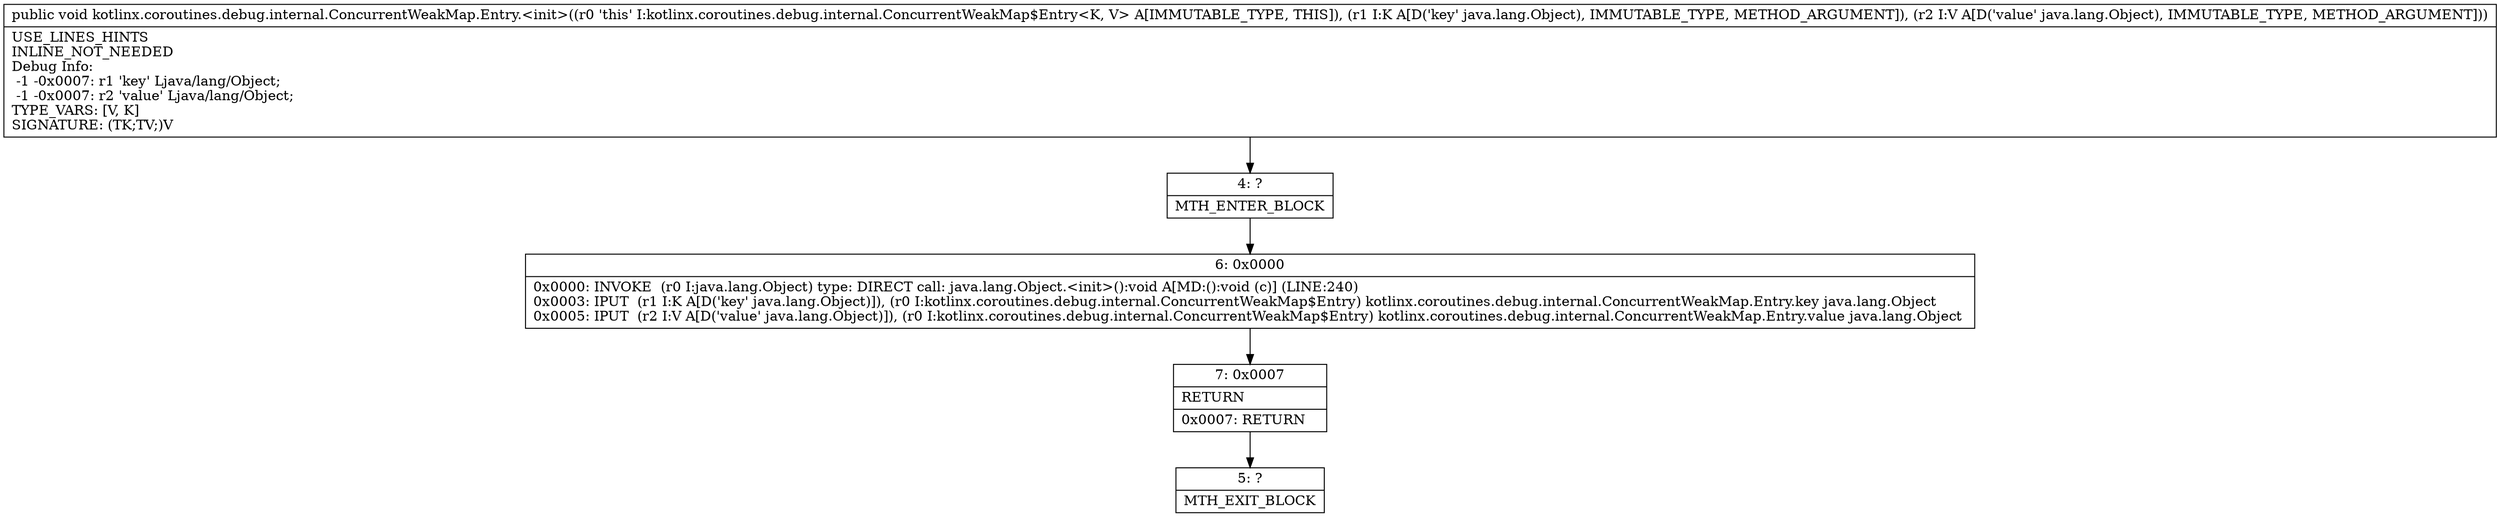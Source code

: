 digraph "CFG forkotlinx.coroutines.debug.internal.ConcurrentWeakMap.Entry.\<init\>(Ljava\/lang\/Object;Ljava\/lang\/Object;)V" {
Node_4 [shape=record,label="{4\:\ ?|MTH_ENTER_BLOCK\l}"];
Node_6 [shape=record,label="{6\:\ 0x0000|0x0000: INVOKE  (r0 I:java.lang.Object) type: DIRECT call: java.lang.Object.\<init\>():void A[MD:():void (c)] (LINE:240)\l0x0003: IPUT  (r1 I:K A[D('key' java.lang.Object)]), (r0 I:kotlinx.coroutines.debug.internal.ConcurrentWeakMap$Entry) kotlinx.coroutines.debug.internal.ConcurrentWeakMap.Entry.key java.lang.Object \l0x0005: IPUT  (r2 I:V A[D('value' java.lang.Object)]), (r0 I:kotlinx.coroutines.debug.internal.ConcurrentWeakMap$Entry) kotlinx.coroutines.debug.internal.ConcurrentWeakMap.Entry.value java.lang.Object \l}"];
Node_7 [shape=record,label="{7\:\ 0x0007|RETURN\l|0x0007: RETURN   \l}"];
Node_5 [shape=record,label="{5\:\ ?|MTH_EXIT_BLOCK\l}"];
MethodNode[shape=record,label="{public void kotlinx.coroutines.debug.internal.ConcurrentWeakMap.Entry.\<init\>((r0 'this' I:kotlinx.coroutines.debug.internal.ConcurrentWeakMap$Entry\<K, V\> A[IMMUTABLE_TYPE, THIS]), (r1 I:K A[D('key' java.lang.Object), IMMUTABLE_TYPE, METHOD_ARGUMENT]), (r2 I:V A[D('value' java.lang.Object), IMMUTABLE_TYPE, METHOD_ARGUMENT]))  | USE_LINES_HINTS\lINLINE_NOT_NEEDED\lDebug Info:\l  \-1 \-0x0007: r1 'key' Ljava\/lang\/Object;\l  \-1 \-0x0007: r2 'value' Ljava\/lang\/Object;\lTYPE_VARS: [V, K]\lSIGNATURE: (TK;TV;)V\l}"];
MethodNode -> Node_4;Node_4 -> Node_6;
Node_6 -> Node_7;
Node_7 -> Node_5;
}

